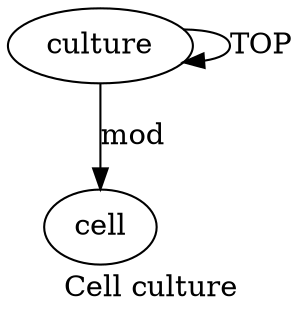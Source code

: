 digraph  {
	graph [label="Cell culture"];
	node [label="\N"];
	a1	 [color=black,
		gold_ind=1,
		gold_label=cell,
		label=cell,
		test_ind=1,
		test_label=cell];
	a0	 [color=black,
		gold_ind=0,
		gold_label=culture,
		label=culture,
		test_ind=0,
		test_label=culture];
	a0 -> a1 [key=0,
	color=black,
	gold_label=mod,
	label=mod,
	test_label=mod];
a0 -> a0 [key=0,
color=black,
gold_label=TOP,
label=TOP,
test_label=TOP];
}
